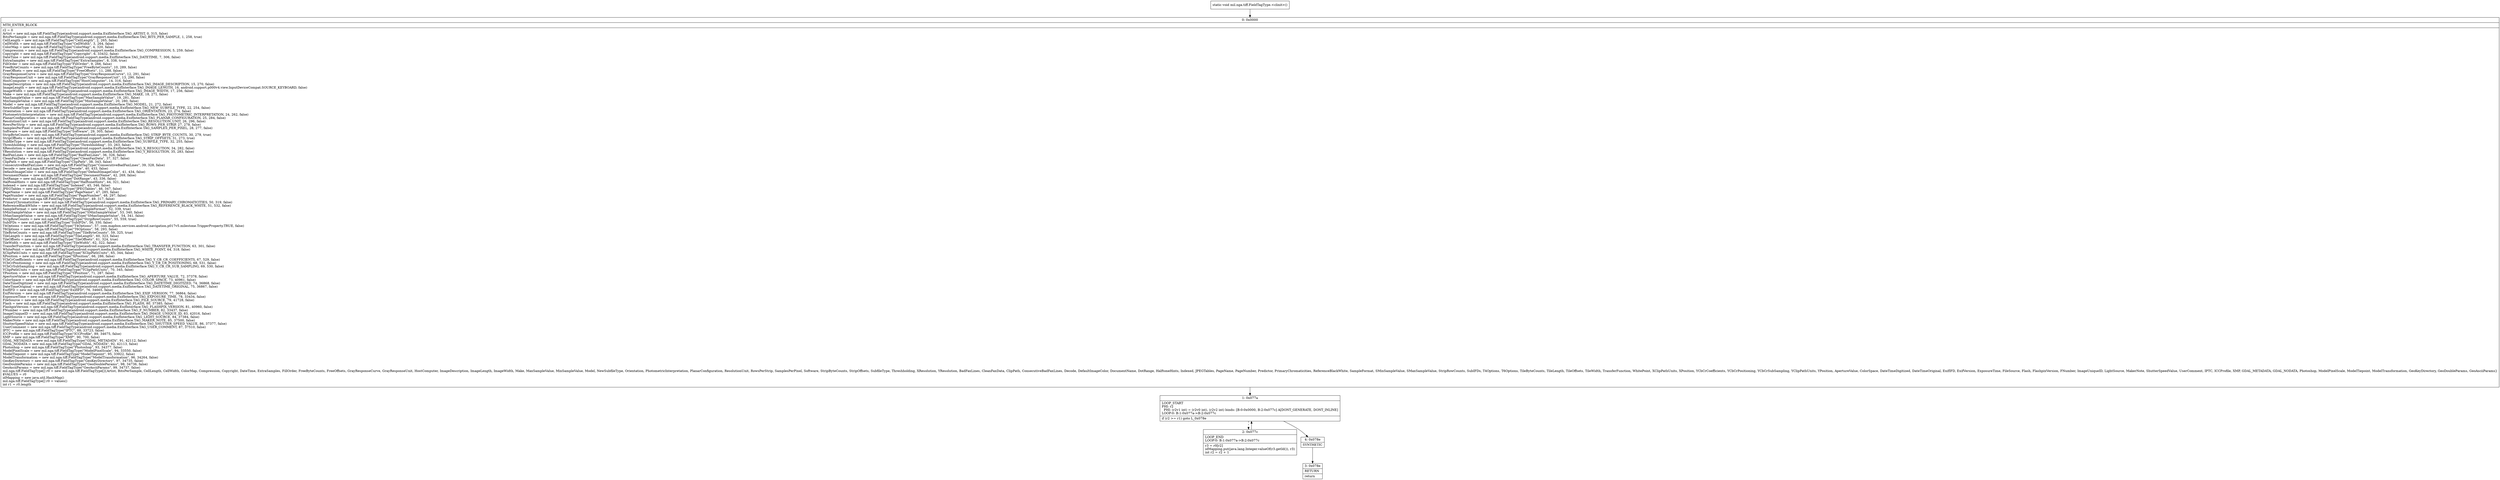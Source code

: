 digraph "CFG formil.nga.tiff.FieldTagType.\<clinit\>()V" {
Node_0 [shape=record,label="{0\:\ 0x0000|MTH_ENTER_BLOCK\l|r2 = 0\lArtist = new mil.nga.tiff.FieldTagType(android.support.media.ExifInterface.TAG_ARTIST, 0, 315, false)\lBitsPerSample = new mil.nga.tiff.FieldTagType(android.support.media.ExifInterface.TAG_BITS_PER_SAMPLE, 1, 258, true)\lCellLength = new mil.nga.tiff.FieldTagType(\"CellLength\", 2, 265, false)\lCellWidth = new mil.nga.tiff.FieldTagType(\"CellWidth\", 3, 264, false)\lColorMap = new mil.nga.tiff.FieldTagType(\"ColorMap\", 4, 320, false)\lCompression = new mil.nga.tiff.FieldTagType(android.support.media.ExifInterface.TAG_COMPRESSION, 5, 259, false)\lCopyright = new mil.nga.tiff.FieldTagType(\"Copyright\", 6, 33432, false)\lDateTime = new mil.nga.tiff.FieldTagType(android.support.media.ExifInterface.TAG_DATETIME, 7, 306, false)\lExtraSamples = new mil.nga.tiff.FieldTagType(\"ExtraSamples\", 8, 338, true)\lFillOrder = new mil.nga.tiff.FieldTagType(\"FillOrder\", 9, 266, false)\lFreeByteCounts = new mil.nga.tiff.FieldTagType(\"FreeByteCounts\", 10, 289, false)\lFreeOffsets = new mil.nga.tiff.FieldTagType(\"FreeOffsets\", 11, 288, false)\lGrayResponseCurve = new mil.nga.tiff.FieldTagType(\"GrayResponseCurve\", 12, 291, false)\lGrayResponseUnit = new mil.nga.tiff.FieldTagType(\"GrayResponseUnit\", 13, 290, false)\lHostComputer = new mil.nga.tiff.FieldTagType(\"HostComputer\", 14, 316, false)\lImageDescription = new mil.nga.tiff.FieldTagType(android.support.media.ExifInterface.TAG_IMAGE_DESCRIPTION, 15, 270, false)\lImageLength = new mil.nga.tiff.FieldTagType(android.support.media.ExifInterface.TAG_IMAGE_LENGTH, 16, android.support.p000v4.view.InputDeviceCompat.SOURCE_KEYBOARD, false)\lImageWidth = new mil.nga.tiff.FieldTagType(android.support.media.ExifInterface.TAG_IMAGE_WIDTH, 17, 256, false)\lMake = new mil.nga.tiff.FieldTagType(android.support.media.ExifInterface.TAG_MAKE, 18, 271, false)\lMaxSampleValue = new mil.nga.tiff.FieldTagType(\"MaxSampleValue\", 19, 281, false)\lMinSampleValue = new mil.nga.tiff.FieldTagType(\"MinSampleValue\", 20, 280, false)\lModel = new mil.nga.tiff.FieldTagType(android.support.media.ExifInterface.TAG_MODEL, 21, 272, false)\lNewSubfileType = new mil.nga.tiff.FieldTagType(android.support.media.ExifInterface.TAG_NEW_SUBFILE_TYPE, 22, 254, false)\lOrientation = new mil.nga.tiff.FieldTagType(android.support.media.ExifInterface.TAG_ORIENTATION, 23, 274, false)\lPhotometricInterpretation = new mil.nga.tiff.FieldTagType(android.support.media.ExifInterface.TAG_PHOTOMETRIC_INTERPRETATION, 24, 262, false)\lPlanarConfiguration = new mil.nga.tiff.FieldTagType(android.support.media.ExifInterface.TAG_PLANAR_CONFIGURATION, 25, 284, false)\lResolutionUnit = new mil.nga.tiff.FieldTagType(android.support.media.ExifInterface.TAG_RESOLUTION_UNIT, 26, 296, false)\lRowsPerStrip = new mil.nga.tiff.FieldTagType(android.support.media.ExifInterface.TAG_ROWS_PER_STRIP, 27, 278, false)\lSamplesPerPixel = new mil.nga.tiff.FieldTagType(android.support.media.ExifInterface.TAG_SAMPLES_PER_PIXEL, 28, 277, false)\lSoftware = new mil.nga.tiff.FieldTagType(\"Software\", 29, 305, false)\lStripByteCounts = new mil.nga.tiff.FieldTagType(android.support.media.ExifInterface.TAG_STRIP_BYTE_COUNTS, 30, 279, true)\lStripOffsets = new mil.nga.tiff.FieldTagType(android.support.media.ExifInterface.TAG_STRIP_OFFSETS, 31, 273, true)\lSubfileType = new mil.nga.tiff.FieldTagType(android.support.media.ExifInterface.TAG_SUBFILE_TYPE, 32, 255, false)\lThreshholding = new mil.nga.tiff.FieldTagType(\"Threshholding\", 33, 263, false)\lXResolution = new mil.nga.tiff.FieldTagType(android.support.media.ExifInterface.TAG_X_RESOLUTION, 34, 282, false)\lYResolution = new mil.nga.tiff.FieldTagType(android.support.media.ExifInterface.TAG_Y_RESOLUTION, 35, 283, false)\lBadFaxLines = new mil.nga.tiff.FieldTagType(\"BadFaxLines\", 36, 326, false)\lCleanFaxData = new mil.nga.tiff.FieldTagType(\"CleanFaxData\", 37, 327, false)\lClipPath = new mil.nga.tiff.FieldTagType(\"ClipPath\", 38, 343, false)\lConsecutiveBadFaxLines = new mil.nga.tiff.FieldTagType(\"ConsecutiveBadFaxLines\", 39, 328, false)\lDecode = new mil.nga.tiff.FieldTagType(\"Decode\", 40, 433, false)\lDefaultImageColor = new mil.nga.tiff.FieldTagType(\"DefaultImageColor\", 41, 434, false)\lDocumentName = new mil.nga.tiff.FieldTagType(\"DocumentName\", 42, 269, false)\lDotRange = new mil.nga.tiff.FieldTagType(\"DotRange\", 43, 336, false)\lHalftoneHints = new mil.nga.tiff.FieldTagType(\"HalftoneHints\", 44, 321, false)\lIndexed = new mil.nga.tiff.FieldTagType(\"Indexed\", 45, 346, false)\lJPEGTables = new mil.nga.tiff.FieldTagType(\"JPEGTables\", 46, 347, false)\lPageName = new mil.nga.tiff.FieldTagType(\"PageName\", 47, 285, false)\lPageNumber = new mil.nga.tiff.FieldTagType(\"PageNumber\", 48, 297, false)\lPredictor = new mil.nga.tiff.FieldTagType(\"Predictor\", 49, 317, false)\lPrimaryChromaticities = new mil.nga.tiff.FieldTagType(android.support.media.ExifInterface.TAG_PRIMARY_CHROMATICITIES, 50, 319, false)\lReferenceBlackWhite = new mil.nga.tiff.FieldTagType(android.support.media.ExifInterface.TAG_REFERENCE_BLACK_WHITE, 51, 532, false)\lSampleFormat = new mil.nga.tiff.FieldTagType(\"SampleFormat\", 52, 339, true)\lSMinSampleValue = new mil.nga.tiff.FieldTagType(\"SMinSampleValue\", 53, 340, false)\lSMaxSampleValue = new mil.nga.tiff.FieldTagType(\"SMaxSampleValue\", 54, 341, false)\lStripRowCounts = new mil.nga.tiff.FieldTagType(\"StripRowCounts\", 55, 559, true)\lSubIFDs = new mil.nga.tiff.FieldTagType(\"SubIFDs\", 56, 330, false)\lT4Options = new mil.nga.tiff.FieldTagType(\"T4Options\", 57, com.mapbox.services.android.navigation.p017v5.milestone.TriggerProperty.TRUE, false)\lT6Options = new mil.nga.tiff.FieldTagType(\"T6Options\", 58, 293, false)\lTileByteCounts = new mil.nga.tiff.FieldTagType(\"TileByteCounts\", 59, 325, true)\lTileLength = new mil.nga.tiff.FieldTagType(\"TileLength\", 60, 323, false)\lTileOffsets = new mil.nga.tiff.FieldTagType(\"TileOffsets\", 61, 324, true)\lTileWidth = new mil.nga.tiff.FieldTagType(\"TileWidth\", 62, 322, false)\lTransferFunction = new mil.nga.tiff.FieldTagType(android.support.media.ExifInterface.TAG_TRANSFER_FUNCTION, 63, 301, false)\lWhitePoint = new mil.nga.tiff.FieldTagType(android.support.media.ExifInterface.TAG_WHITE_POINT, 64, 318, false)\lXClipPathUnits = new mil.nga.tiff.FieldTagType(\"XClipPathUnits\", 65, 344, false)\lXPosition = new mil.nga.tiff.FieldTagType(\"XPosition\", 66, 286, false)\lYCbCrCoefficients = new mil.nga.tiff.FieldTagType(android.support.media.ExifInterface.TAG_Y_CB_CR_COEFFICIENTS, 67, 529, false)\lYCbCrPositioning = new mil.nga.tiff.FieldTagType(android.support.media.ExifInterface.TAG_Y_CB_CR_POSITIONING, 68, 531, false)\lYCbCrSubSampling = new mil.nga.tiff.FieldTagType(android.support.media.ExifInterface.TAG_Y_CB_CR_SUB_SAMPLING, 69, 530, false)\lYClipPathUnits = new mil.nga.tiff.FieldTagType(\"YClipPathUnits\", 70, 345, false)\lYPosition = new mil.nga.tiff.FieldTagType(\"YPosition\", 71, 287, false)\lApertureValue = new mil.nga.tiff.FieldTagType(android.support.media.ExifInterface.TAG_APERTURE_VALUE, 72, 37378, false)\lColorSpace = new mil.nga.tiff.FieldTagType(android.support.media.ExifInterface.TAG_COLOR_SPACE, 73, 40961, false)\lDateTimeDigitized = new mil.nga.tiff.FieldTagType(android.support.media.ExifInterface.TAG_DATETIME_DIGITIZED, 74, 36868, false)\lDateTimeOriginal = new mil.nga.tiff.FieldTagType(android.support.media.ExifInterface.TAG_DATETIME_ORIGINAL, 75, 36867, false)\lExifIFD = new mil.nga.tiff.FieldTagType(\"ExifIFD\", 76, 34665, false)\lExifVersion = new mil.nga.tiff.FieldTagType(android.support.media.ExifInterface.TAG_EXIF_VERSION, 77, 36864, false)\lExposureTime = new mil.nga.tiff.FieldTagType(android.support.media.ExifInterface.TAG_EXPOSURE_TIME, 78, 33434, false)\lFileSource = new mil.nga.tiff.FieldTagType(android.support.media.ExifInterface.TAG_FILE_SOURCE, 79, 41728, false)\lFlash = new mil.nga.tiff.FieldTagType(android.support.media.ExifInterface.TAG_FLASH, 80, 37385, false)\lFlashpixVersion = new mil.nga.tiff.FieldTagType(android.support.media.ExifInterface.TAG_FLASHPIX_VERSION, 81, 40960, false)\lFNumber = new mil.nga.tiff.FieldTagType(android.support.media.ExifInterface.TAG_F_NUMBER, 82, 33437, false)\lImageUniqueID = new mil.nga.tiff.FieldTagType(android.support.media.ExifInterface.TAG_IMAGE_UNIQUE_ID, 83, 42016, false)\lLightSource = new mil.nga.tiff.FieldTagType(android.support.media.ExifInterface.TAG_LIGHT_SOURCE, 84, 37384, false)\lMakerNote = new mil.nga.tiff.FieldTagType(android.support.media.ExifInterface.TAG_MAKER_NOTE, 85, 37500, false)\lShutterSpeedValue = new mil.nga.tiff.FieldTagType(android.support.media.ExifInterface.TAG_SHUTTER_SPEED_VALUE, 86, 37377, false)\lUserComment = new mil.nga.tiff.FieldTagType(android.support.media.ExifInterface.TAG_USER_COMMENT, 87, 37510, false)\lIPTC = new mil.nga.tiff.FieldTagType(\"IPTC\", 88, 33723, false)\lICCProfile = new mil.nga.tiff.FieldTagType(\"ICCProfile\", 89, 34675, false)\lXMP = new mil.nga.tiff.FieldTagType(\"XMP\", 90, 700, false)\lGDAL_METADATA = new mil.nga.tiff.FieldTagType(\"GDAL_METADATA\", 91, 42112, false)\lGDAL_NODATA = new mil.nga.tiff.FieldTagType(\"GDAL_NODATA\", 92, 42113, false)\lPhotoshop = new mil.nga.tiff.FieldTagType(\"Photoshop\", 93, 34377, false)\lModelPixelScale = new mil.nga.tiff.FieldTagType(\"ModelPixelScale\", 94, 33550, false)\lModelTiepoint = new mil.nga.tiff.FieldTagType(\"ModelTiepoint\", 95, 33922, false)\lModelTransformation = new mil.nga.tiff.FieldTagType(\"ModelTransformation\", 96, 34264, false)\lGeoKeyDirectory = new mil.nga.tiff.FieldTagType(\"GeoKeyDirectory\", 97, 34735, false)\lGeoDoubleParams = new mil.nga.tiff.FieldTagType(\"GeoDoubleParams\", 98, 34736, false)\lGeoAsciiParams = new mil.nga.tiff.FieldTagType(\"GeoAsciiParams\", 99, 34737, false)\lmil.nga.tiff.FieldTagType[] r0 = new mil.nga.tiff.FieldTagType[]\{Artist, BitsPerSample, CellLength, CellWidth, ColorMap, Compression, Copyright, DateTime, ExtraSamples, FillOrder, FreeByteCounts, FreeOffsets, GrayResponseCurve, GrayResponseUnit, HostComputer, ImageDescription, ImageLength, ImageWidth, Make, MaxSampleValue, MinSampleValue, Model, NewSubfileType, Orientation, PhotometricInterpretation, PlanarConfiguration, ResolutionUnit, RowsPerStrip, SamplesPerPixel, Software, StripByteCounts, StripOffsets, SubfileType, Threshholding, XResolution, YResolution, BadFaxLines, CleanFaxData, ClipPath, ConsecutiveBadFaxLines, Decode, DefaultImageColor, DocumentName, DotRange, HalftoneHints, Indexed, JPEGTables, PageName, PageNumber, Predictor, PrimaryChromaticities, ReferenceBlackWhite, SampleFormat, SMinSampleValue, SMaxSampleValue, StripRowCounts, SubIFDs, T4Options, T6Options, TileByteCounts, TileLength, TileOffsets, TileWidth, TransferFunction, WhitePoint, XClipPathUnits, XPosition, YCbCrCoefficients, YCbCrPositioning, YCbCrSubSampling, YClipPathUnits, YPosition, ApertureValue, ColorSpace, DateTimeDigitized, DateTimeOriginal, ExifIFD, ExifVersion, ExposureTime, FileSource, Flash, FlashpixVersion, FNumber, ImageUniqueID, LightSource, MakerNote, ShutterSpeedValue, UserComment, IPTC, ICCProfile, XMP, GDAL_METADATA, GDAL_NODATA, Photoshop, ModelPixelScale, ModelTiepoint, ModelTransformation, GeoKeyDirectory, GeoDoubleParams, GeoAsciiParams\}\l$VALUES = r0\lidMapping = new java.util.HashMap()\lmil.nga.tiff.FieldTagType[] r0 = values()\lint r1 = r0.length\l}"];
Node_1 [shape=record,label="{1\:\ 0x077a|LOOP_START\lPHI: r2 \l  PHI: (r2v1 int) = (r2v0 int), (r2v2 int) binds: [B:0:0x0000, B:2:0x077c] A[DONT_GENERATE, DONT_INLINE]\lLOOP:0: B:1:0x077a\-\>B:2:0x077c\l|if (r2 \>= r1) goto L_0x078e\l}"];
Node_2 [shape=record,label="{2\:\ 0x077c|LOOP_END\lLOOP:0: B:1:0x077a\-\>B:2:0x077c\l|r3 = r0[r2]\lidMapping.put(java.lang.Integer.valueOf(r3.getId()), r3)\lint r2 = r2 + 1\l}"];
Node_3 [shape=record,label="{3\:\ 0x078e|RETURN\l|return\l}"];
Node_4 [shape=record,label="{4\:\ 0x078e|SYNTHETIC\l}"];
MethodNode[shape=record,label="{static void mil.nga.tiff.FieldTagType.\<clinit\>() }"];
MethodNode -> Node_0;
Node_0 -> Node_1;
Node_1 -> Node_2[style=dashed];
Node_1 -> Node_4;
Node_2 -> Node_1;
Node_4 -> Node_3;
}


